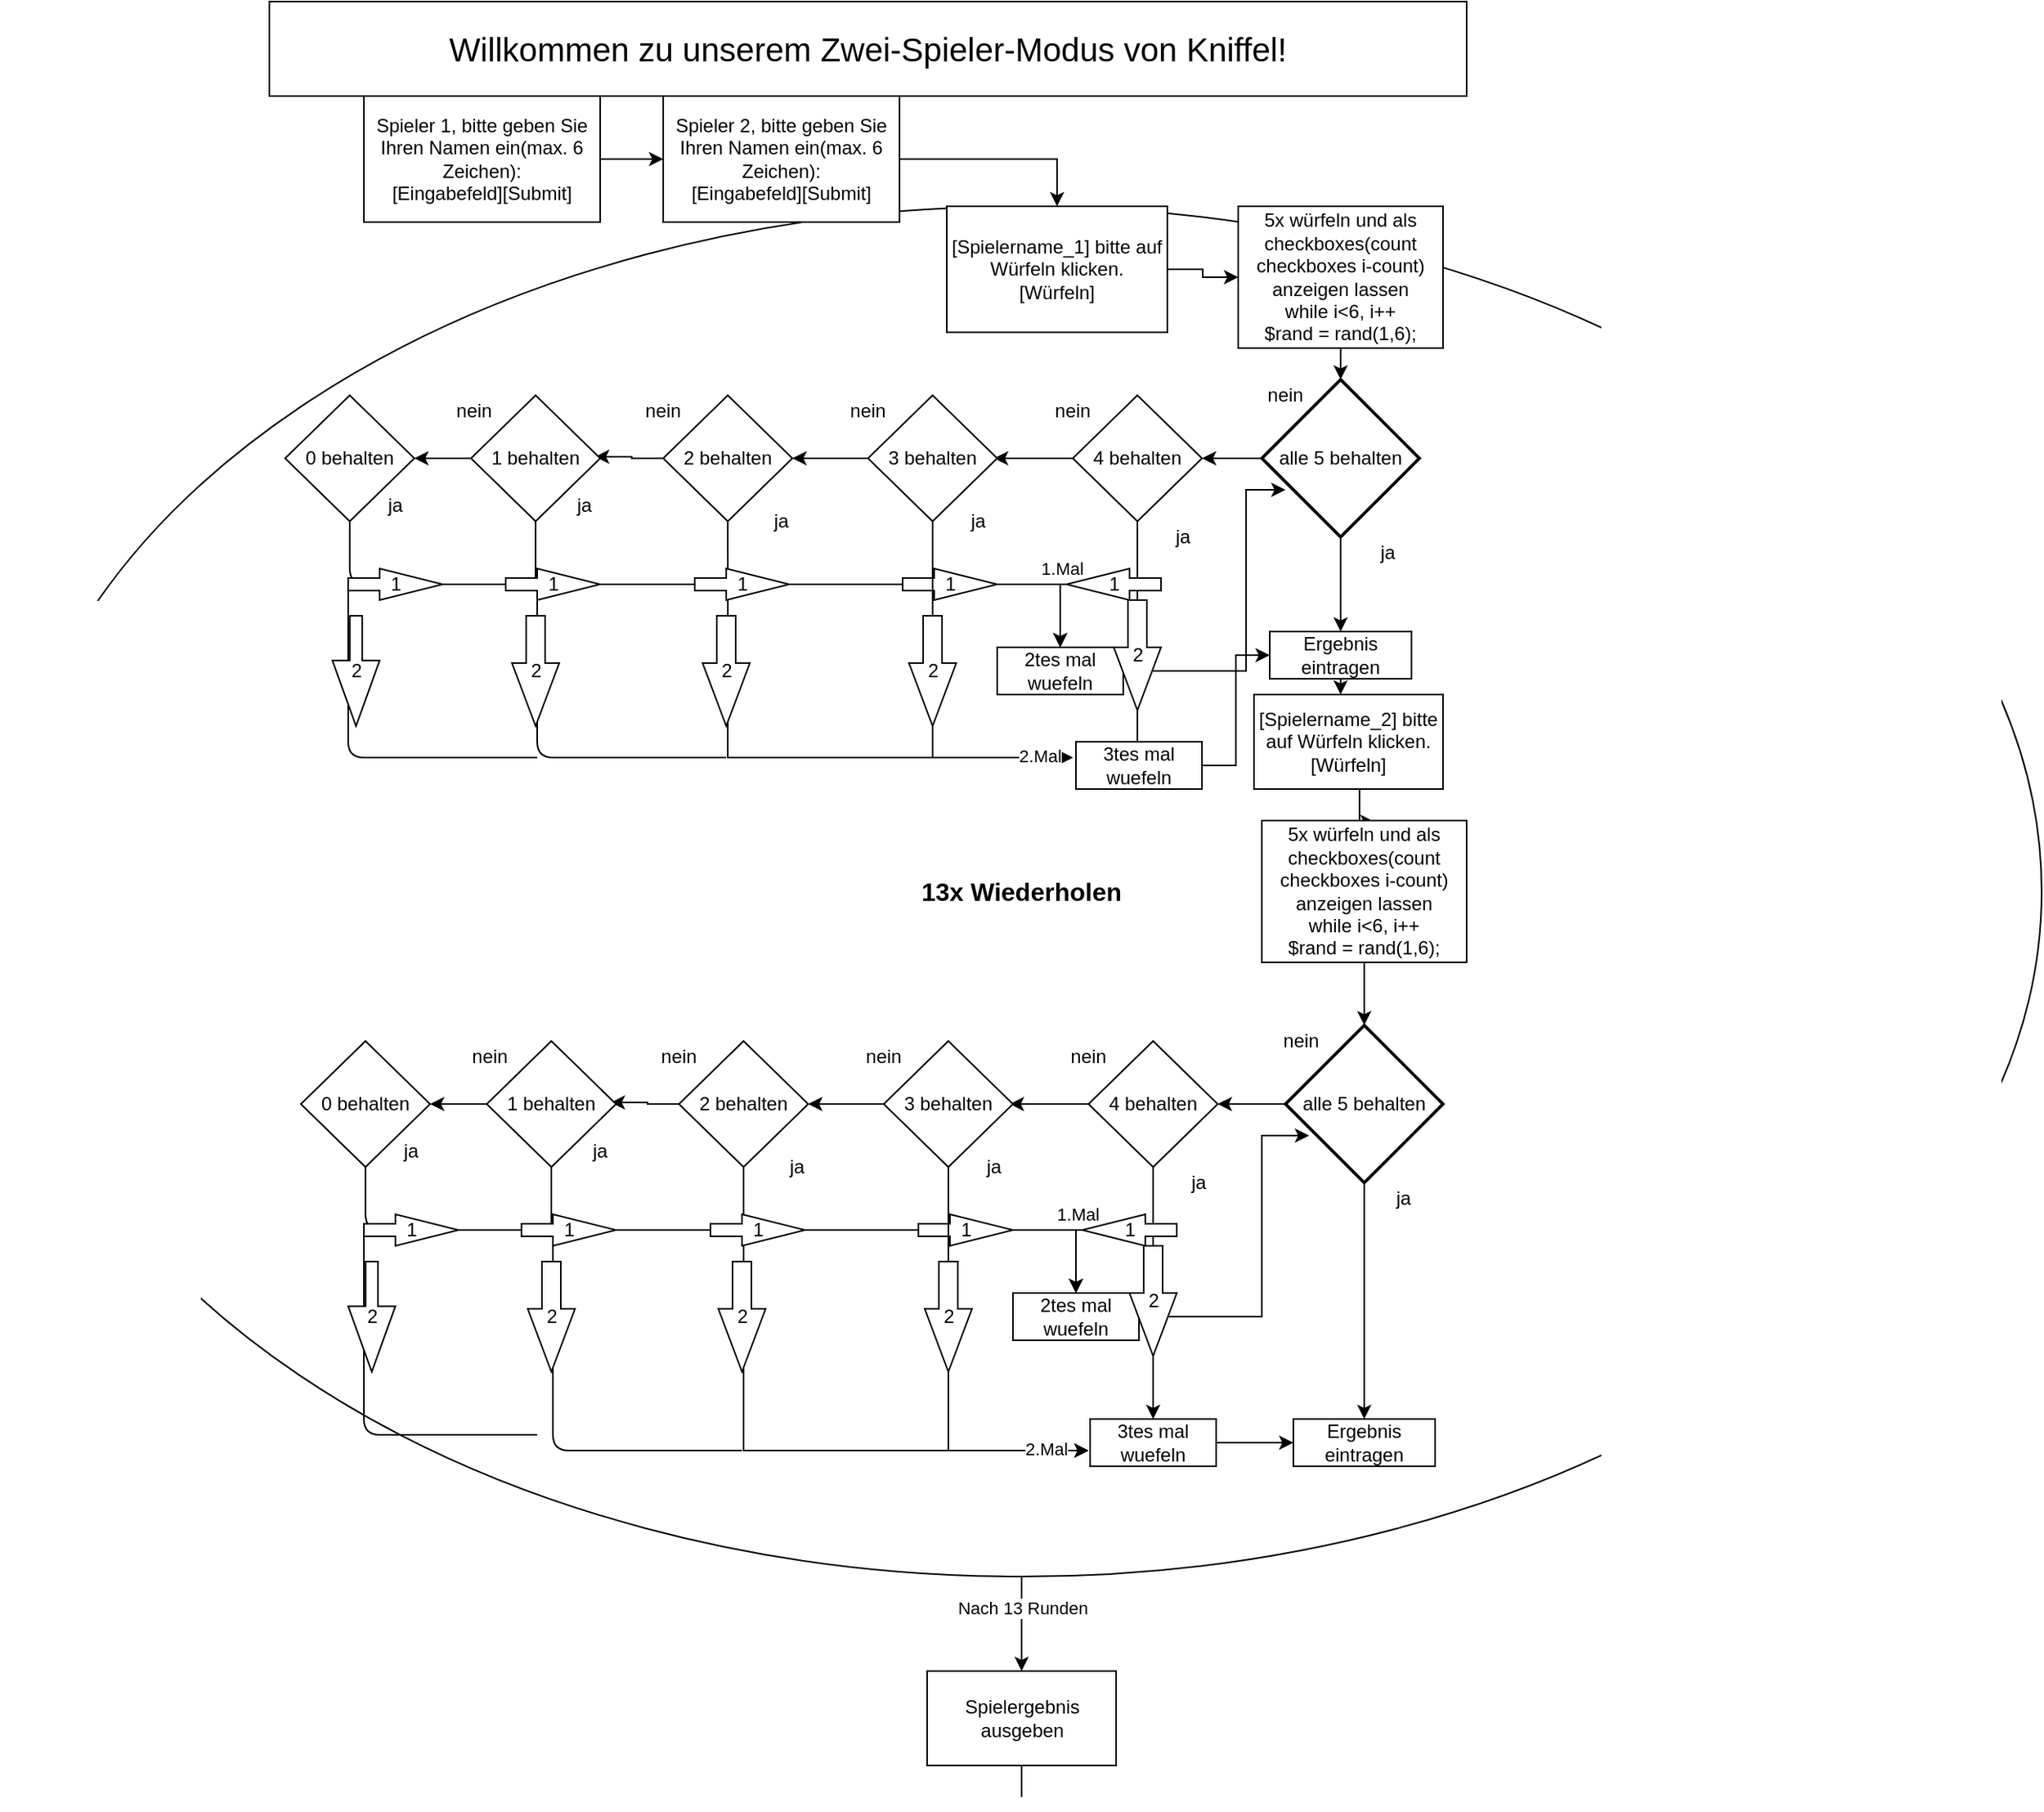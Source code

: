 <mxfile version="14.9.8" type="github">
  <diagram id="wAZXbF86A8Iv9FGVnSBs" name="Page-1">
    <mxGraphModel dx="2430" dy="684" grid="1" gridSize="10" guides="1" tooltips="1" connect="1" arrows="1" fold="1" page="1" pageScale="1" pageWidth="1200" pageHeight="1920" math="0" shadow="0">
      <root>
        <mxCell id="0" />
        <mxCell id="1" parent="0" />
        <mxCell id="6oL-gltLmqDRYYV_qeJP-100" style="edgeStyle=orthogonalEdgeStyle;rounded=0;orthogonalLoop=1;jettySize=auto;html=1;startArrow=none;" edge="1" parent="1" source="6oL-gltLmqDRYYV_qeJP-102">
          <mxGeometry relative="1" as="geometry">
            <mxPoint x="517.5" y="1110" as="targetPoint" />
          </mxGeometry>
        </mxCell>
        <mxCell id="6oL-gltLmqDRYYV_qeJP-108" style="edgeStyle=orthogonalEdgeStyle;rounded=0;orthogonalLoop=1;jettySize=auto;html=1;entryX=0.5;entryY=0;entryDx=0;entryDy=0;" edge="1" parent="1" source="6oL-gltLmqDRYYV_qeJP-99" target="6oL-gltLmqDRYYV_qeJP-102">
          <mxGeometry relative="1" as="geometry">
            <mxPoint x="517.5" y="1050" as="targetPoint" />
          </mxGeometry>
        </mxCell>
        <mxCell id="6oL-gltLmqDRYYV_qeJP-109" value="Nach 13 Runden" style="edgeLabel;html=1;align=center;verticalAlign=middle;resizable=0;points=[];" vertex="1" connectable="0" parent="6oL-gltLmqDRYYV_qeJP-108">
          <mxGeometry x="-0.346" relative="1" as="geometry">
            <mxPoint as="offset" />
          </mxGeometry>
        </mxCell>
        <mxCell id="6oL-gltLmqDRYYV_qeJP-99" value="&lt;b&gt;&lt;font style=&quot;font-size: 16px&quot;&gt;13x Wiederholen&lt;br&gt;&lt;/font&gt;&lt;/b&gt;" style="ellipse;whiteSpace=wrap;html=1;" vertex="1" parent="1">
          <mxGeometry x="-130" y="130" width="1295" height="870" as="geometry" />
        </mxCell>
        <mxCell id="6oL-gltLmqDRYYV_qeJP-10" style="edgeStyle=orthogonalEdgeStyle;rounded=0;orthogonalLoop=1;jettySize=auto;html=1;startArrow=none;" edge="1" parent="1">
          <mxGeometry relative="1" as="geometry">
            <mxPoint x="550" y="480" as="targetPoint" />
            <mxPoint x="331.034" y="380.0" as="sourcePoint" />
            <Array as="points">
              <mxPoint x="331" y="480" />
              <mxPoint x="550" y="480" />
            </Array>
          </mxGeometry>
        </mxCell>
        <mxCell id="b2wnUj130i5NKghQYgKf-1" value="&lt;font style=&quot;font-size: 21px&quot;&gt;Willkommen zu unserem Zwei-Spieler-Modus von Kniffel!&lt;br&gt;&lt;/font&gt;" style="rounded=0;whiteSpace=wrap;html=1;" parent="1" vertex="1">
          <mxGeometry x="40" width="760" height="60" as="geometry" />
        </mxCell>
        <mxCell id="x4FnQRz3IEwyLedNtvOf-2" style="edgeStyle=orthogonalEdgeStyle;rounded=0;orthogonalLoop=1;jettySize=auto;html=1;" parent="1" source="b2wnUj130i5NKghQYgKf-2" edge="1">
          <mxGeometry relative="1" as="geometry">
            <mxPoint x="290" y="100" as="targetPoint" />
          </mxGeometry>
        </mxCell>
        <mxCell id="b2wnUj130i5NKghQYgKf-2" value="Spieler 1, bitte geben Sie Ihren Namen ein(max. 6 Zeichen):&lt;br&gt;[Eingabefeld][Submit]" style="rounded=0;whiteSpace=wrap;html=1;" parent="1" vertex="1">
          <mxGeometry x="100" y="60" width="150" height="80" as="geometry" />
        </mxCell>
        <mxCell id="6oL-gltLmqDRYYV_qeJP-105" style="edgeStyle=orthogonalEdgeStyle;rounded=0;orthogonalLoop=1;jettySize=auto;html=1;entryX=0.5;entryY=0;entryDx=0;entryDy=0;" edge="1" parent="1" source="x4FnQRz3IEwyLedNtvOf-4" target="x4FnQRz3IEwyLedNtvOf-6">
          <mxGeometry relative="1" as="geometry" />
        </mxCell>
        <mxCell id="x4FnQRz3IEwyLedNtvOf-4" value="Spieler 2, bitte geben Sie Ihren Namen ein(max. 6 Zeichen):&lt;br&gt;[Eingabefeld][Submit]" style="rounded=0;whiteSpace=wrap;html=1;" parent="1" vertex="1">
          <mxGeometry x="290" y="60" width="150" height="80" as="geometry" />
        </mxCell>
        <mxCell id="6oL-gltLmqDRYYV_qeJP-104" style="edgeStyle=orthogonalEdgeStyle;rounded=0;orthogonalLoop=1;jettySize=auto;html=1;entryX=0;entryY=0.5;entryDx=0;entryDy=0;" edge="1" parent="1" source="x4FnQRz3IEwyLedNtvOf-6" target="x4FnQRz3IEwyLedNtvOf-11">
          <mxGeometry relative="1" as="geometry" />
        </mxCell>
        <mxCell id="x4FnQRz3IEwyLedNtvOf-6" value="[Spielername_1] bitte auf Würfeln klicken.&lt;br&gt;[Würfeln]" style="rounded=0;whiteSpace=wrap;html=1;" parent="1" vertex="1">
          <mxGeometry x="470" y="130" width="140" height="80" as="geometry" />
        </mxCell>
        <mxCell id="x4FnQRz3IEwyLedNtvOf-12" value="1.Wurf" style="edgeStyle=orthogonalEdgeStyle;rounded=0;orthogonalLoop=1;jettySize=auto;html=1;" parent="1" source="x4FnQRz3IEwyLedNtvOf-11" edge="1">
          <mxGeometry relative="1" as="geometry">
            <mxPoint x="725" y="180.0" as="targetPoint" />
            <Array as="points">
              <mxPoint x="725" y="150" />
              <mxPoint x="725" y="150" />
            </Array>
          </mxGeometry>
        </mxCell>
        <mxCell id="6oL-gltLmqDRYYV_qeJP-96" style="edgeStyle=orthogonalEdgeStyle;rounded=0;orthogonalLoop=1;jettySize=auto;html=1;entryX=0.5;entryY=0;entryDx=0;entryDy=0;entryPerimeter=0;" edge="1" parent="1" source="x4FnQRz3IEwyLedNtvOf-11" target="x4FnQRz3IEwyLedNtvOf-13">
          <mxGeometry relative="1" as="geometry" />
        </mxCell>
        <mxCell id="x4FnQRz3IEwyLedNtvOf-11" value="&lt;div&gt;5x würfeln und als checkboxes(count checkboxes i-count) anzeigen lassen&lt;/div&gt;&lt;div&gt;while i&amp;lt;6, i++&lt;br&gt;&lt;/div&gt;$rand = rand(1,6);" style="rounded=0;whiteSpace=wrap;html=1;" parent="1" vertex="1">
          <mxGeometry x="655" y="130" width="130" height="90" as="geometry" />
        </mxCell>
        <mxCell id="x4FnQRz3IEwyLedNtvOf-21" style="edgeStyle=orthogonalEdgeStyle;rounded=0;orthogonalLoop=1;jettySize=auto;html=1;" parent="1" source="x4FnQRz3IEwyLedNtvOf-13" target="x4FnQRz3IEwyLedNtvOf-22" edge="1">
          <mxGeometry relative="1" as="geometry">
            <mxPoint x="630" y="290" as="targetPoint" />
          </mxGeometry>
        </mxCell>
        <mxCell id="x4FnQRz3IEwyLedNtvOf-58" style="edgeStyle=orthogonalEdgeStyle;rounded=0;orthogonalLoop=1;jettySize=auto;html=1;entryX=0.5;entryY=0;entryDx=0;entryDy=0;" parent="1" source="x4FnQRz3IEwyLedNtvOf-13" target="x4FnQRz3IEwyLedNtvOf-17" edge="1">
          <mxGeometry relative="1" as="geometry" />
        </mxCell>
        <mxCell id="x4FnQRz3IEwyLedNtvOf-13" value="alle 5 behalten" style="strokeWidth=2;html=1;shape=mxgraph.flowchart.decision;whiteSpace=wrap;" parent="1" vertex="1">
          <mxGeometry x="670" y="240" width="100" height="100" as="geometry" />
        </mxCell>
        <mxCell id="x4FnQRz3IEwyLedNtvOf-23" style="edgeStyle=orthogonalEdgeStyle;rounded=0;orthogonalLoop=1;jettySize=auto;html=1;" parent="1" source="x4FnQRz3IEwyLedNtvOf-17" target="x4FnQRz3IEwyLedNtvOf-24" edge="1">
          <mxGeometry relative="1" as="geometry">
            <mxPoint x="725" y="480" as="targetPoint" />
            <Array as="points">
              <mxPoint x="725" y="470" />
              <mxPoint x="725" y="470" />
            </Array>
          </mxGeometry>
        </mxCell>
        <mxCell id="x4FnQRz3IEwyLedNtvOf-17" value="Ergebnis eintragen" style="rounded=0;whiteSpace=wrap;html=1;" parent="1" vertex="1">
          <mxGeometry x="675" y="400" width="90" height="30" as="geometry" />
        </mxCell>
        <mxCell id="x4FnQRz3IEwyLedNtvOf-19" value="nein" style="text;html=1;strokeColor=none;fillColor=none;align=center;verticalAlign=middle;whiteSpace=wrap;rounded=0;" parent="1" vertex="1">
          <mxGeometry x="665" y="240" width="40" height="20" as="geometry" />
        </mxCell>
        <mxCell id="x4FnQRz3IEwyLedNtvOf-20" value="ja" style="text;html=1;strokeColor=none;fillColor=none;align=center;verticalAlign=middle;whiteSpace=wrap;rounded=0;" parent="1" vertex="1">
          <mxGeometry x="730" y="340" width="40" height="20" as="geometry" />
        </mxCell>
        <mxCell id="x4FnQRz3IEwyLedNtvOf-39" style="edgeStyle=orthogonalEdgeStyle;rounded=0;orthogonalLoop=1;jettySize=auto;html=1;" parent="1" source="x4FnQRz3IEwyLedNtvOf-22" edge="1">
          <mxGeometry relative="1" as="geometry">
            <mxPoint x="500" y="290" as="targetPoint" />
          </mxGeometry>
        </mxCell>
        <mxCell id="x4FnQRz3IEwyLedNtvOf-60" style="edgeStyle=orthogonalEdgeStyle;rounded=0;orthogonalLoop=1;jettySize=auto;html=1;entryX=0.5;entryY=0;entryDx=0;entryDy=0;" parent="1" source="x4FnQRz3IEwyLedNtvOf-22" target="x4FnQRz3IEwyLedNtvOf-26" edge="1">
          <mxGeometry relative="1" as="geometry" />
        </mxCell>
        <mxCell id="x4FnQRz3IEwyLedNtvOf-71" value="&lt;div&gt;1.Mal&lt;/div&gt;" style="edgeLabel;html=1;align=center;verticalAlign=middle;resizable=0;points=[];" parent="x4FnQRz3IEwyLedNtvOf-60" vertex="1" connectable="0">
          <mxGeometry x="0.214" y="-1" relative="1" as="geometry">
            <mxPoint x="-10" y="-9" as="offset" />
          </mxGeometry>
        </mxCell>
        <mxCell id="x4FnQRz3IEwyLedNtvOf-63" style="edgeStyle=orthogonalEdgeStyle;rounded=0;orthogonalLoop=1;jettySize=auto;html=1;startArrow=none;" parent="1" source="6oL-gltLmqDRYYV_qeJP-33" edge="1">
          <mxGeometry relative="1" as="geometry">
            <mxPoint x="591.0" y="490.0" as="targetPoint" />
          </mxGeometry>
        </mxCell>
        <mxCell id="x4FnQRz3IEwyLedNtvOf-22" value="4 behalten" style="rhombus;whiteSpace=wrap;html=1;" parent="1" vertex="1">
          <mxGeometry x="550" y="250" width="82" height="80" as="geometry" />
        </mxCell>
        <mxCell id="6oL-gltLmqDRYYV_qeJP-94" style="edgeStyle=orthogonalEdgeStyle;rounded=0;orthogonalLoop=1;jettySize=auto;html=1;entryX=0.55;entryY=0.008;entryDx=0;entryDy=0;entryPerimeter=0;" edge="1" parent="1" source="x4FnQRz3IEwyLedNtvOf-24" target="6oL-gltLmqDRYYV_qeJP-93">
          <mxGeometry relative="1" as="geometry">
            <Array as="points">
              <mxPoint x="732" y="471" />
            </Array>
          </mxGeometry>
        </mxCell>
        <mxCell id="x4FnQRz3IEwyLedNtvOf-24" value="[Spielername_2] bitte auf Würfeln klicken.&lt;br&gt;[Würfeln]" style="rounded=0;whiteSpace=wrap;html=1;" parent="1" vertex="1">
          <mxGeometry x="665" y="440" width="120" height="60" as="geometry" />
        </mxCell>
        <mxCell id="x4FnQRz3IEwyLedNtvOf-25" value="ja" style="text;html=1;strokeColor=none;fillColor=none;align=center;verticalAlign=middle;whiteSpace=wrap;rounded=0;" parent="1" vertex="1">
          <mxGeometry x="600" y="330" width="40" height="20" as="geometry" />
        </mxCell>
        <mxCell id="x4FnQRz3IEwyLedNtvOf-38" value="nein" style="text;html=1;strokeColor=none;fillColor=none;align=center;verticalAlign=middle;whiteSpace=wrap;rounded=0;" parent="1" vertex="1">
          <mxGeometry x="530" y="250" width="40" height="20" as="geometry" />
        </mxCell>
        <mxCell id="x4FnQRz3IEwyLedNtvOf-44" style="edgeStyle=orthogonalEdgeStyle;rounded=0;orthogonalLoop=1;jettySize=auto;html=1;entryX=1;entryY=0.5;entryDx=0;entryDy=0;" parent="1" source="x4FnQRz3IEwyLedNtvOf-40" target="x4FnQRz3IEwyLedNtvOf-41" edge="1">
          <mxGeometry relative="1" as="geometry" />
        </mxCell>
        <mxCell id="x4FnQRz3IEwyLedNtvOf-68" value="" style="edgeStyle=orthogonalEdgeStyle;rounded=0;orthogonalLoop=1;jettySize=auto;html=1;entryX=0.5;entryY=0;entryDx=0;entryDy=0;" parent="1" source="x4FnQRz3IEwyLedNtvOf-40" target="x4FnQRz3IEwyLedNtvOf-26" edge="1">
          <mxGeometry relative="1" as="geometry" />
        </mxCell>
        <mxCell id="x4FnQRz3IEwyLedNtvOf-69" style="edgeStyle=orthogonalEdgeStyle;rounded=0;orthogonalLoop=1;jettySize=auto;html=1;startArrow=none;" parent="1" source="6oL-gltLmqDRYYV_qeJP-32" edge="1">
          <mxGeometry relative="1" as="geometry">
            <mxPoint x="550" y="480" as="targetPoint" />
            <Array as="points">
              <mxPoint x="461" y="480" />
              <mxPoint x="550" y="480" />
            </Array>
          </mxGeometry>
        </mxCell>
        <mxCell id="6oL-gltLmqDRYYV_qeJP-26" value="&lt;div&gt;2.Mal&lt;/div&gt;" style="edgeLabel;html=1;align=center;verticalAlign=middle;resizable=0;points=[];" vertex="1" connectable="0" parent="x4FnQRz3IEwyLedNtvOf-69">
          <mxGeometry x="0.61" y="1" relative="1" as="geometry">
            <mxPoint as="offset" />
          </mxGeometry>
        </mxCell>
        <mxCell id="x4FnQRz3IEwyLedNtvOf-40" value="3 behalten" style="rhombus;whiteSpace=wrap;html=1;" parent="1" vertex="1">
          <mxGeometry x="420" y="250" width="82" height="80" as="geometry" />
        </mxCell>
        <mxCell id="x4FnQRz3IEwyLedNtvOf-45" style="edgeStyle=orthogonalEdgeStyle;rounded=0;orthogonalLoop=1;jettySize=auto;html=1;entryX=0.96;entryY=0.488;entryDx=0;entryDy=0;entryPerimeter=0;" parent="1" source="x4FnQRz3IEwyLedNtvOf-41" target="x4FnQRz3IEwyLedNtvOf-42" edge="1">
          <mxGeometry relative="1" as="geometry">
            <Array as="points">
              <mxPoint x="270" y="290" />
              <mxPoint x="270" y="289" />
            </Array>
          </mxGeometry>
        </mxCell>
        <mxCell id="6oL-gltLmqDRYYV_qeJP-3" style="edgeStyle=orthogonalEdgeStyle;rounded=0;orthogonalLoop=1;jettySize=auto;html=1;startArrow=none;" edge="1" parent="1" source="6oL-gltLmqDRYYV_qeJP-16">
          <mxGeometry relative="1" as="geometry">
            <mxPoint x="480" y="370" as="targetPoint" />
            <Array as="points">
              <mxPoint x="331" y="370" />
            </Array>
          </mxGeometry>
        </mxCell>
        <mxCell id="x4FnQRz3IEwyLedNtvOf-41" value="2 behalten" style="rhombus;whiteSpace=wrap;html=1;" parent="1" vertex="1">
          <mxGeometry x="290" y="250" width="82" height="80" as="geometry" />
        </mxCell>
        <mxCell id="x4FnQRz3IEwyLedNtvOf-46" style="edgeStyle=orthogonalEdgeStyle;rounded=0;orthogonalLoop=1;jettySize=auto;html=1;entryX=1;entryY=0.5;entryDx=0;entryDy=0;" parent="1" source="x4FnQRz3IEwyLedNtvOf-42" target="x4FnQRz3IEwyLedNtvOf-43" edge="1">
          <mxGeometry relative="1" as="geometry" />
        </mxCell>
        <mxCell id="x4FnQRz3IEwyLedNtvOf-42" value="1 behalten" style="rhombus;whiteSpace=wrap;html=1;" parent="1" vertex="1">
          <mxGeometry x="168" y="250" width="82" height="80" as="geometry" />
        </mxCell>
        <mxCell id="x4FnQRz3IEwyLedNtvOf-43" value="0 behalten" style="rhombus;whiteSpace=wrap;html=1;" parent="1" vertex="1">
          <mxGeometry x="50" y="250" width="82" height="80" as="geometry" />
        </mxCell>
        <mxCell id="x4FnQRz3IEwyLedNtvOf-47" value="ja" style="text;html=1;strokeColor=none;fillColor=none;align=center;verticalAlign=middle;whiteSpace=wrap;rounded=0;" parent="1" vertex="1">
          <mxGeometry x="470" y="320" width="40" height="20" as="geometry" />
        </mxCell>
        <mxCell id="x4FnQRz3IEwyLedNtvOf-48" value="nein" style="text;html=1;strokeColor=none;fillColor=none;align=center;verticalAlign=middle;whiteSpace=wrap;rounded=0;" parent="1" vertex="1">
          <mxGeometry x="400" y="250" width="40" height="20" as="geometry" />
        </mxCell>
        <mxCell id="x4FnQRz3IEwyLedNtvOf-49" value="nein" style="text;html=1;strokeColor=none;fillColor=none;align=center;verticalAlign=middle;whiteSpace=wrap;rounded=0;" parent="1" vertex="1">
          <mxGeometry x="270" y="250" width="40" height="20" as="geometry" />
        </mxCell>
        <mxCell id="x4FnQRz3IEwyLedNtvOf-50" value="nein" style="text;html=1;strokeColor=none;fillColor=none;align=center;verticalAlign=middle;whiteSpace=wrap;rounded=0;" parent="1" vertex="1">
          <mxGeometry x="150" y="250" width="40" height="20" as="geometry" />
        </mxCell>
        <mxCell id="x4FnQRz3IEwyLedNtvOf-61" style="edgeStyle=orthogonalEdgeStyle;rounded=0;orthogonalLoop=1;jettySize=auto;html=1;entryX=0.15;entryY=0.7;entryDx=0;entryDy=0;entryPerimeter=0;" parent="1" source="x4FnQRz3IEwyLedNtvOf-26" target="x4FnQRz3IEwyLedNtvOf-13" edge="1">
          <mxGeometry relative="1" as="geometry">
            <Array as="points">
              <mxPoint x="660" y="425" />
              <mxPoint x="660" y="310" />
            </Array>
          </mxGeometry>
        </mxCell>
        <mxCell id="x4FnQRz3IEwyLedNtvOf-26" value="2tes mal wuefeln" style="rounded=0;whiteSpace=wrap;html=1;" parent="1" vertex="1">
          <mxGeometry x="502" y="410" width="80" height="30" as="geometry" />
        </mxCell>
        <mxCell id="6oL-gltLmqDRYYV_qeJP-12" style="edgeStyle=orthogonalEdgeStyle;rounded=0;orthogonalLoop=1;jettySize=auto;html=1;entryX=0;entryY=0.5;entryDx=0;entryDy=0;" edge="1" parent="1" source="x4FnQRz3IEwyLedNtvOf-66" target="x4FnQRz3IEwyLedNtvOf-17">
          <mxGeometry relative="1" as="geometry" />
        </mxCell>
        <mxCell id="x4FnQRz3IEwyLedNtvOf-66" value="3tes mal wuefeln" style="rounded=0;whiteSpace=wrap;html=1;" parent="1" vertex="1">
          <mxGeometry x="552" y="470" width="80" height="30" as="geometry" />
        </mxCell>
        <mxCell id="6oL-gltLmqDRYYV_qeJP-4" value="ja" style="text;html=1;strokeColor=none;fillColor=none;align=center;verticalAlign=middle;whiteSpace=wrap;rounded=0;" vertex="1" parent="1">
          <mxGeometry x="345" y="320" width="40" height="20" as="geometry" />
        </mxCell>
        <mxCell id="6oL-gltLmqDRYYV_qeJP-5" value="ja" style="text;html=1;strokeColor=none;fillColor=none;align=center;verticalAlign=middle;whiteSpace=wrap;rounded=0;" vertex="1" parent="1">
          <mxGeometry x="220" y="310" width="40" height="20" as="geometry" />
        </mxCell>
        <mxCell id="6oL-gltLmqDRYYV_qeJP-6" value="ja" style="text;html=1;strokeColor=none;fillColor=none;align=center;verticalAlign=middle;whiteSpace=wrap;rounded=0;" vertex="1" parent="1">
          <mxGeometry x="100" y="310" width="40" height="20" as="geometry" />
        </mxCell>
        <mxCell id="6oL-gltLmqDRYYV_qeJP-8" style="edgeStyle=orthogonalEdgeStyle;rounded=0;orthogonalLoop=1;jettySize=auto;html=1;entryX=0;entryY=0.5;entryDx=10;entryDy=0;entryPerimeter=0;" edge="1" parent="1" source="x4FnQRz3IEwyLedNtvOf-42">
          <mxGeometry relative="1" as="geometry">
            <mxPoint x="321" y="370.0" as="targetPoint" />
            <Array as="points">
              <mxPoint x="209" y="370" />
            </Array>
          </mxGeometry>
        </mxCell>
        <mxCell id="6oL-gltLmqDRYYV_qeJP-15" value="" style="edgeStyle=orthogonalEdgeStyle;rounded=0;orthogonalLoop=1;jettySize=auto;html=1;endArrow=none;" edge="1" parent="1" source="x4FnQRz3IEwyLedNtvOf-41">
          <mxGeometry relative="1" as="geometry">
            <mxPoint x="331.034" y="360.0" as="targetPoint" />
            <mxPoint x="331.034" y="329.966" as="sourcePoint" />
            <Array as="points" />
          </mxGeometry>
        </mxCell>
        <mxCell id="6oL-gltLmqDRYYV_qeJP-16" value="1" style="html=1;shadow=0;dashed=0;align=center;verticalAlign=middle;shape=mxgraph.arrows2.arrow;dy=0.6;dx=40;notch=0;" vertex="1" parent="1">
          <mxGeometry x="310" y="360" width="60" height="20" as="geometry" />
        </mxCell>
        <mxCell id="6oL-gltLmqDRYYV_qeJP-18" value="1" style="html=1;shadow=0;dashed=0;align=center;verticalAlign=middle;shape=mxgraph.arrows2.arrow;dy=0.6;dx=40;notch=0;" vertex="1" parent="1">
          <mxGeometry x="442" y="360" width="60" height="20" as="geometry" />
        </mxCell>
        <mxCell id="6oL-gltLmqDRYYV_qeJP-22" value="" style="endArrow=none;html=1;entryX=0.5;entryY=1;entryDx=0;entryDy=0;" edge="1" parent="1" target="x4FnQRz3IEwyLedNtvOf-43">
          <mxGeometry width="50" height="50" relative="1" as="geometry">
            <mxPoint x="210" y="370" as="sourcePoint" />
            <mxPoint x="140" y="400" as="targetPoint" />
            <Array as="points">
              <mxPoint x="91" y="370" />
            </Array>
          </mxGeometry>
        </mxCell>
        <mxCell id="6oL-gltLmqDRYYV_qeJP-23" value="1" style="html=1;shadow=0;dashed=0;align=center;verticalAlign=middle;shape=mxgraph.arrows2.arrow;dy=0.6;dx=40;notch=0;" vertex="1" parent="1">
          <mxGeometry x="190" y="360" width="60" height="20" as="geometry" />
        </mxCell>
        <mxCell id="6oL-gltLmqDRYYV_qeJP-27" value="" style="endArrow=none;html=1;entryX=0;entryY=0;entryDx=20;entryDy=20;entryPerimeter=0;" edge="1" parent="1" target="6oL-gltLmqDRYYV_qeJP-23">
          <mxGeometry width="50" height="50" relative="1" as="geometry">
            <mxPoint x="330" y="480" as="sourcePoint" />
            <mxPoint x="330" y="420" as="targetPoint" />
            <Array as="points">
              <mxPoint x="270" y="480" />
              <mxPoint x="210" y="480" />
            </Array>
          </mxGeometry>
        </mxCell>
        <mxCell id="6oL-gltLmqDRYYV_qeJP-28" value="" style="endArrow=none;html=1;" edge="1" parent="1">
          <mxGeometry width="50" height="50" relative="1" as="geometry">
            <mxPoint x="210" y="480" as="sourcePoint" />
            <mxPoint x="90" y="370" as="targetPoint" />
            <Array as="points">
              <mxPoint x="90" y="480" />
            </Array>
          </mxGeometry>
        </mxCell>
        <mxCell id="6oL-gltLmqDRYYV_qeJP-29" value="1" style="html=1;shadow=0;dashed=0;align=center;verticalAlign=middle;shape=mxgraph.arrows2.arrow;dy=0.6;dx=40;notch=0;" vertex="1" parent="1">
          <mxGeometry x="90" y="360" width="60" height="20" as="geometry" />
        </mxCell>
        <mxCell id="6oL-gltLmqDRYYV_qeJP-30" value="2" style="html=1;shadow=0;dashed=0;align=center;verticalAlign=middle;shape=mxgraph.arrows2.arrow;dy=0.74;dx=41.66;direction=south;notch=0;" vertex="1" parent="1">
          <mxGeometry x="80" y="390" width="30" height="70" as="geometry" />
        </mxCell>
        <mxCell id="6oL-gltLmqDRYYV_qeJP-31" value="2" style="html=1;shadow=0;dashed=0;align=center;verticalAlign=middle;shape=mxgraph.arrows2.arrow;dy=0.6;dx=40;direction=south;notch=0;" vertex="1" parent="1">
          <mxGeometry x="194" y="390" width="30" height="70" as="geometry" />
        </mxCell>
        <mxCell id="6oL-gltLmqDRYYV_qeJP-33" value="2" style="html=1;shadow=0;dashed=0;align=center;verticalAlign=middle;shape=mxgraph.arrows2.arrow;dy=0.6;dx=40;direction=south;notch=0;" vertex="1" parent="1">
          <mxGeometry x="576" y="380" width="30" height="70" as="geometry" />
        </mxCell>
        <mxCell id="6oL-gltLmqDRYYV_qeJP-34" value="" style="edgeStyle=orthogonalEdgeStyle;rounded=0;orthogonalLoop=1;jettySize=auto;html=1;endArrow=none;" edge="1" parent="1" source="x4FnQRz3IEwyLedNtvOf-22" target="6oL-gltLmqDRYYV_qeJP-33">
          <mxGeometry relative="1" as="geometry">
            <mxPoint x="591.0" y="490.0" as="targetPoint" />
            <mxPoint x="591.0" y="330.0" as="sourcePoint" />
          </mxGeometry>
        </mxCell>
        <mxCell id="6oL-gltLmqDRYYV_qeJP-32" value="2" style="html=1;shadow=0;dashed=0;align=center;verticalAlign=middle;shape=mxgraph.arrows2.arrow;dy=0.6;dx=40;direction=south;notch=0;" vertex="1" parent="1">
          <mxGeometry x="446" y="390" width="30" height="70" as="geometry" />
        </mxCell>
        <mxCell id="6oL-gltLmqDRYYV_qeJP-36" value="" style="edgeStyle=orthogonalEdgeStyle;rounded=0;orthogonalLoop=1;jettySize=auto;html=1;endArrow=none;" edge="1" parent="1" source="x4FnQRz3IEwyLedNtvOf-40" target="6oL-gltLmqDRYYV_qeJP-32">
          <mxGeometry relative="1" as="geometry">
            <mxPoint x="550" y="510.0" as="targetPoint" />
            <Array as="points" />
            <mxPoint x="461.034" y="329.966" as="sourcePoint" />
          </mxGeometry>
        </mxCell>
        <mxCell id="6oL-gltLmqDRYYV_qeJP-38" value="2" style="html=1;shadow=0;dashed=0;align=center;verticalAlign=middle;shape=mxgraph.arrows2.arrow;dy=0.6;dx=40;direction=south;notch=0;" vertex="1" parent="1">
          <mxGeometry x="315" y="390" width="30" height="70" as="geometry" />
        </mxCell>
        <mxCell id="6oL-gltLmqDRYYV_qeJP-39" value="1" style="html=1;shadow=0;dashed=0;align=center;verticalAlign=middle;shape=mxgraph.arrows2.arrow;dy=0.6;dx=40;flipH=1;notch=0;" vertex="1" parent="1">
          <mxGeometry x="546" y="360" width="60" height="20" as="geometry" />
        </mxCell>
        <mxCell id="6oL-gltLmqDRYYV_qeJP-40" style="edgeStyle=orthogonalEdgeStyle;rounded=0;orthogonalLoop=1;jettySize=auto;html=1;startArrow=none;" edge="1" parent="1">
          <mxGeometry relative="1" as="geometry">
            <mxPoint x="560" y="920.0" as="targetPoint" />
            <mxPoint x="341.034" y="790.0" as="sourcePoint" />
            <Array as="points">
              <mxPoint x="341" y="920" />
            </Array>
          </mxGeometry>
        </mxCell>
        <mxCell id="6oL-gltLmqDRYYV_qeJP-41" style="edgeStyle=orthogonalEdgeStyle;rounded=0;orthogonalLoop=1;jettySize=auto;html=1;" edge="1" parent="1" source="6oL-gltLmqDRYYV_qeJP-43" target="6oL-gltLmqDRYYV_qeJP-51">
          <mxGeometry relative="1" as="geometry">
            <mxPoint x="640" y="700" as="targetPoint" />
          </mxGeometry>
        </mxCell>
        <mxCell id="6oL-gltLmqDRYYV_qeJP-42" style="edgeStyle=orthogonalEdgeStyle;rounded=0;orthogonalLoop=1;jettySize=auto;html=1;entryX=0.5;entryY=0;entryDx=0;entryDy=0;" edge="1" parent="1" source="6oL-gltLmqDRYYV_qeJP-43" target="6oL-gltLmqDRYYV_qeJP-44">
          <mxGeometry relative="1" as="geometry" />
        </mxCell>
        <mxCell id="6oL-gltLmqDRYYV_qeJP-43" value="alle 5 behalten" style="strokeWidth=2;html=1;shape=mxgraph.flowchart.decision;whiteSpace=wrap;" vertex="1" parent="1">
          <mxGeometry x="685" y="650" width="100" height="100" as="geometry" />
        </mxCell>
        <mxCell id="6oL-gltLmqDRYYV_qeJP-44" value="Ergebnis eintragen" style="rounded=0;whiteSpace=wrap;html=1;" vertex="1" parent="1">
          <mxGeometry x="690" y="900" width="90" height="30" as="geometry" />
        </mxCell>
        <mxCell id="6oL-gltLmqDRYYV_qeJP-45" value="nein" style="text;html=1;strokeColor=none;fillColor=none;align=center;verticalAlign=middle;whiteSpace=wrap;rounded=0;" vertex="1" parent="1">
          <mxGeometry x="675" y="650" width="40" height="20" as="geometry" />
        </mxCell>
        <mxCell id="6oL-gltLmqDRYYV_qeJP-46" value="ja" style="text;html=1;strokeColor=none;fillColor=none;align=center;verticalAlign=middle;whiteSpace=wrap;rounded=0;" vertex="1" parent="1">
          <mxGeometry x="740" y="750" width="40" height="20" as="geometry" />
        </mxCell>
        <mxCell id="6oL-gltLmqDRYYV_qeJP-47" style="edgeStyle=orthogonalEdgeStyle;rounded=0;orthogonalLoop=1;jettySize=auto;html=1;" edge="1" parent="1" source="6oL-gltLmqDRYYV_qeJP-51">
          <mxGeometry relative="1" as="geometry">
            <mxPoint x="510" y="700" as="targetPoint" />
          </mxGeometry>
        </mxCell>
        <mxCell id="6oL-gltLmqDRYYV_qeJP-48" style="edgeStyle=orthogonalEdgeStyle;rounded=0;orthogonalLoop=1;jettySize=auto;html=1;entryX=0.5;entryY=0;entryDx=0;entryDy=0;" edge="1" parent="1" source="6oL-gltLmqDRYYV_qeJP-51" target="6oL-gltLmqDRYYV_qeJP-70">
          <mxGeometry relative="1" as="geometry" />
        </mxCell>
        <mxCell id="6oL-gltLmqDRYYV_qeJP-49" value="&lt;div&gt;1.Mal&lt;/div&gt;" style="edgeLabel;html=1;align=center;verticalAlign=middle;resizable=0;points=[];" vertex="1" connectable="0" parent="6oL-gltLmqDRYYV_qeJP-48">
          <mxGeometry x="0.214" y="-1" relative="1" as="geometry">
            <mxPoint x="-10" y="-9" as="offset" />
          </mxGeometry>
        </mxCell>
        <mxCell id="6oL-gltLmqDRYYV_qeJP-50" style="edgeStyle=orthogonalEdgeStyle;rounded=0;orthogonalLoop=1;jettySize=auto;html=1;startArrow=none;" edge="1" parent="1" source="6oL-gltLmqDRYYV_qeJP-87">
          <mxGeometry relative="1" as="geometry">
            <mxPoint x="601.0" y="900.0" as="targetPoint" />
          </mxGeometry>
        </mxCell>
        <mxCell id="6oL-gltLmqDRYYV_qeJP-51" value="4 behalten" style="rhombus;whiteSpace=wrap;html=1;" vertex="1" parent="1">
          <mxGeometry x="560" y="660" width="82" height="80" as="geometry" />
        </mxCell>
        <mxCell id="6oL-gltLmqDRYYV_qeJP-52" value="ja" style="text;html=1;strokeColor=none;fillColor=none;align=center;verticalAlign=middle;whiteSpace=wrap;rounded=0;" vertex="1" parent="1">
          <mxGeometry x="610" y="740" width="40" height="20" as="geometry" />
        </mxCell>
        <mxCell id="6oL-gltLmqDRYYV_qeJP-53" value="nein" style="text;html=1;strokeColor=none;fillColor=none;align=center;verticalAlign=middle;whiteSpace=wrap;rounded=0;" vertex="1" parent="1">
          <mxGeometry x="540" y="660" width="40" height="20" as="geometry" />
        </mxCell>
        <mxCell id="6oL-gltLmqDRYYV_qeJP-54" style="edgeStyle=orthogonalEdgeStyle;rounded=0;orthogonalLoop=1;jettySize=auto;html=1;entryX=1;entryY=0.5;entryDx=0;entryDy=0;" edge="1" parent="1" source="6oL-gltLmqDRYYV_qeJP-58" target="6oL-gltLmqDRYYV_qeJP-61">
          <mxGeometry relative="1" as="geometry" />
        </mxCell>
        <mxCell id="6oL-gltLmqDRYYV_qeJP-55" value="" style="edgeStyle=orthogonalEdgeStyle;rounded=0;orthogonalLoop=1;jettySize=auto;html=1;entryX=0.5;entryY=0;entryDx=0;entryDy=0;" edge="1" parent="1" source="6oL-gltLmqDRYYV_qeJP-58" target="6oL-gltLmqDRYYV_qeJP-70">
          <mxGeometry relative="1" as="geometry" />
        </mxCell>
        <mxCell id="6oL-gltLmqDRYYV_qeJP-56" style="edgeStyle=orthogonalEdgeStyle;rounded=0;orthogonalLoop=1;jettySize=auto;html=1;startArrow=none;" edge="1" parent="1" source="6oL-gltLmqDRYYV_qeJP-89">
          <mxGeometry relative="1" as="geometry">
            <mxPoint x="560" y="920.0" as="targetPoint" />
            <Array as="points">
              <mxPoint x="471" y="920" />
            </Array>
          </mxGeometry>
        </mxCell>
        <mxCell id="6oL-gltLmqDRYYV_qeJP-57" value="&lt;div&gt;2.Mal&lt;/div&gt;" style="edgeLabel;html=1;align=center;verticalAlign=middle;resizable=0;points=[];" vertex="1" connectable="0" parent="6oL-gltLmqDRYYV_qeJP-56">
          <mxGeometry x="0.61" y="1" relative="1" as="geometry">
            <mxPoint as="offset" />
          </mxGeometry>
        </mxCell>
        <mxCell id="6oL-gltLmqDRYYV_qeJP-58" value="3 behalten" style="rhombus;whiteSpace=wrap;html=1;" vertex="1" parent="1">
          <mxGeometry x="430" y="660" width="82" height="80" as="geometry" />
        </mxCell>
        <mxCell id="6oL-gltLmqDRYYV_qeJP-59" style="edgeStyle=orthogonalEdgeStyle;rounded=0;orthogonalLoop=1;jettySize=auto;html=1;entryX=0.96;entryY=0.488;entryDx=0;entryDy=0;entryPerimeter=0;" edge="1" parent="1" source="6oL-gltLmqDRYYV_qeJP-61" target="6oL-gltLmqDRYYV_qeJP-63">
          <mxGeometry relative="1" as="geometry">
            <Array as="points">
              <mxPoint x="280" y="700" />
              <mxPoint x="280" y="699" />
            </Array>
          </mxGeometry>
        </mxCell>
        <mxCell id="6oL-gltLmqDRYYV_qeJP-60" style="edgeStyle=orthogonalEdgeStyle;rounded=0;orthogonalLoop=1;jettySize=auto;html=1;startArrow=none;" edge="1" parent="1" source="6oL-gltLmqDRYYV_qeJP-78">
          <mxGeometry relative="1" as="geometry">
            <mxPoint x="490" y="780.0" as="targetPoint" />
            <Array as="points">
              <mxPoint x="341" y="780" />
            </Array>
          </mxGeometry>
        </mxCell>
        <mxCell id="6oL-gltLmqDRYYV_qeJP-61" value="2 behalten" style="rhombus;whiteSpace=wrap;html=1;" vertex="1" parent="1">
          <mxGeometry x="300" y="660" width="82" height="80" as="geometry" />
        </mxCell>
        <mxCell id="6oL-gltLmqDRYYV_qeJP-62" style="edgeStyle=orthogonalEdgeStyle;rounded=0;orthogonalLoop=1;jettySize=auto;html=1;entryX=1;entryY=0.5;entryDx=0;entryDy=0;" edge="1" parent="1" source="6oL-gltLmqDRYYV_qeJP-63" target="6oL-gltLmqDRYYV_qeJP-64">
          <mxGeometry relative="1" as="geometry" />
        </mxCell>
        <mxCell id="6oL-gltLmqDRYYV_qeJP-63" value="1 behalten" style="rhombus;whiteSpace=wrap;html=1;" vertex="1" parent="1">
          <mxGeometry x="178" y="660" width="82" height="80" as="geometry" />
        </mxCell>
        <mxCell id="6oL-gltLmqDRYYV_qeJP-64" value="0 behalten" style="rhombus;whiteSpace=wrap;html=1;" vertex="1" parent="1">
          <mxGeometry x="60" y="660" width="82" height="80" as="geometry" />
        </mxCell>
        <mxCell id="6oL-gltLmqDRYYV_qeJP-65" value="ja" style="text;html=1;strokeColor=none;fillColor=none;align=center;verticalAlign=middle;whiteSpace=wrap;rounded=0;" vertex="1" parent="1">
          <mxGeometry x="480" y="730" width="40" height="20" as="geometry" />
        </mxCell>
        <mxCell id="6oL-gltLmqDRYYV_qeJP-66" value="nein" style="text;html=1;strokeColor=none;fillColor=none;align=center;verticalAlign=middle;whiteSpace=wrap;rounded=0;" vertex="1" parent="1">
          <mxGeometry x="410" y="660" width="40" height="20" as="geometry" />
        </mxCell>
        <mxCell id="6oL-gltLmqDRYYV_qeJP-67" value="nein" style="text;html=1;strokeColor=none;fillColor=none;align=center;verticalAlign=middle;whiteSpace=wrap;rounded=0;" vertex="1" parent="1">
          <mxGeometry x="280" y="660" width="40" height="20" as="geometry" />
        </mxCell>
        <mxCell id="6oL-gltLmqDRYYV_qeJP-68" value="nein" style="text;html=1;strokeColor=none;fillColor=none;align=center;verticalAlign=middle;whiteSpace=wrap;rounded=0;" vertex="1" parent="1">
          <mxGeometry x="160" y="660" width="40" height="20" as="geometry" />
        </mxCell>
        <mxCell id="6oL-gltLmqDRYYV_qeJP-69" style="edgeStyle=orthogonalEdgeStyle;rounded=0;orthogonalLoop=1;jettySize=auto;html=1;entryX=0.15;entryY=0.7;entryDx=0;entryDy=0;entryPerimeter=0;" edge="1" parent="1" source="6oL-gltLmqDRYYV_qeJP-70" target="6oL-gltLmqDRYYV_qeJP-43">
          <mxGeometry relative="1" as="geometry">
            <Array as="points">
              <mxPoint x="670" y="835" />
              <mxPoint x="670" y="720" />
            </Array>
          </mxGeometry>
        </mxCell>
        <mxCell id="6oL-gltLmqDRYYV_qeJP-70" value="2tes mal wuefeln" style="rounded=0;whiteSpace=wrap;html=1;" vertex="1" parent="1">
          <mxGeometry x="512" y="820" width="80" height="30" as="geometry" />
        </mxCell>
        <mxCell id="6oL-gltLmqDRYYV_qeJP-71" style="edgeStyle=orthogonalEdgeStyle;rounded=0;orthogonalLoop=1;jettySize=auto;html=1;entryX=0;entryY=0.5;entryDx=0;entryDy=0;" edge="1" parent="1" source="6oL-gltLmqDRYYV_qeJP-72" target="6oL-gltLmqDRYYV_qeJP-44">
          <mxGeometry relative="1" as="geometry" />
        </mxCell>
        <mxCell id="6oL-gltLmqDRYYV_qeJP-72" value="3tes mal wuefeln" style="rounded=0;whiteSpace=wrap;html=1;" vertex="1" parent="1">
          <mxGeometry x="561" y="900" width="80" height="30" as="geometry" />
        </mxCell>
        <mxCell id="6oL-gltLmqDRYYV_qeJP-73" value="ja" style="text;html=1;strokeColor=none;fillColor=none;align=center;verticalAlign=middle;whiteSpace=wrap;rounded=0;" vertex="1" parent="1">
          <mxGeometry x="355" y="730" width="40" height="20" as="geometry" />
        </mxCell>
        <mxCell id="6oL-gltLmqDRYYV_qeJP-74" value="ja" style="text;html=1;strokeColor=none;fillColor=none;align=center;verticalAlign=middle;whiteSpace=wrap;rounded=0;" vertex="1" parent="1">
          <mxGeometry x="230" y="720" width="40" height="20" as="geometry" />
        </mxCell>
        <mxCell id="6oL-gltLmqDRYYV_qeJP-75" value="ja" style="text;html=1;strokeColor=none;fillColor=none;align=center;verticalAlign=middle;whiteSpace=wrap;rounded=0;" vertex="1" parent="1">
          <mxGeometry x="110" y="720" width="40" height="20" as="geometry" />
        </mxCell>
        <mxCell id="6oL-gltLmqDRYYV_qeJP-76" style="edgeStyle=orthogonalEdgeStyle;rounded=0;orthogonalLoop=1;jettySize=auto;html=1;entryX=0;entryY=0.5;entryDx=10;entryDy=0;entryPerimeter=0;" edge="1" parent="1" source="6oL-gltLmqDRYYV_qeJP-63">
          <mxGeometry relative="1" as="geometry">
            <mxPoint x="331" y="780.0" as="targetPoint" />
            <Array as="points">
              <mxPoint x="219" y="780" />
            </Array>
          </mxGeometry>
        </mxCell>
        <mxCell id="6oL-gltLmqDRYYV_qeJP-77" value="" style="edgeStyle=orthogonalEdgeStyle;rounded=0;orthogonalLoop=1;jettySize=auto;html=1;endArrow=none;" edge="1" parent="1" source="6oL-gltLmqDRYYV_qeJP-61">
          <mxGeometry relative="1" as="geometry">
            <mxPoint x="341.034" y="770.0" as="targetPoint" />
            <mxPoint x="341.034" y="739.966" as="sourcePoint" />
            <Array as="points" />
          </mxGeometry>
        </mxCell>
        <mxCell id="6oL-gltLmqDRYYV_qeJP-78" value="1" style="html=1;shadow=0;dashed=0;align=center;verticalAlign=middle;shape=mxgraph.arrows2.arrow;dy=0.6;dx=40;notch=0;" vertex="1" parent="1">
          <mxGeometry x="320" y="770" width="60" height="20" as="geometry" />
        </mxCell>
        <mxCell id="6oL-gltLmqDRYYV_qeJP-79" value="1" style="html=1;shadow=0;dashed=0;align=center;verticalAlign=middle;shape=mxgraph.arrows2.arrow;dy=0.6;dx=40;notch=0;" vertex="1" parent="1">
          <mxGeometry x="452" y="770" width="60" height="20" as="geometry" />
        </mxCell>
        <mxCell id="6oL-gltLmqDRYYV_qeJP-80" value="" style="endArrow=none;html=1;entryX=0.5;entryY=1;entryDx=0;entryDy=0;" edge="1" parent="1" target="6oL-gltLmqDRYYV_qeJP-64">
          <mxGeometry width="50" height="50" relative="1" as="geometry">
            <mxPoint x="220" y="780.0" as="sourcePoint" />
            <mxPoint x="150" y="810" as="targetPoint" />
            <Array as="points">
              <mxPoint x="101" y="780" />
            </Array>
          </mxGeometry>
        </mxCell>
        <mxCell id="6oL-gltLmqDRYYV_qeJP-81" value="1" style="html=1;shadow=0;dashed=0;align=center;verticalAlign=middle;shape=mxgraph.arrows2.arrow;dy=0.6;dx=40;notch=0;" vertex="1" parent="1">
          <mxGeometry x="200" y="770" width="60" height="20" as="geometry" />
        </mxCell>
        <mxCell id="6oL-gltLmqDRYYV_qeJP-82" value="" style="endArrow=none;html=1;entryX=0;entryY=0;entryDx=20;entryDy=20;entryPerimeter=0;" edge="1" parent="1" target="6oL-gltLmqDRYYV_qeJP-81">
          <mxGeometry width="50" height="50" relative="1" as="geometry">
            <mxPoint x="340" y="920.0" as="sourcePoint" />
            <mxPoint x="340" y="830" as="targetPoint" />
            <Array as="points">
              <mxPoint x="220" y="920" />
            </Array>
          </mxGeometry>
        </mxCell>
        <mxCell id="6oL-gltLmqDRYYV_qeJP-83" value="" style="endArrow=none;html=1;" edge="1" parent="1">
          <mxGeometry width="50" height="50" relative="1" as="geometry">
            <mxPoint x="210" y="910.0" as="sourcePoint" />
            <mxPoint x="100" y="780.0" as="targetPoint" />
            <Array as="points">
              <mxPoint x="160" y="910" />
              <mxPoint x="100" y="910" />
            </Array>
          </mxGeometry>
        </mxCell>
        <mxCell id="6oL-gltLmqDRYYV_qeJP-84" value="1" style="html=1;shadow=0;dashed=0;align=center;verticalAlign=middle;shape=mxgraph.arrows2.arrow;dy=0.6;dx=40;notch=0;" vertex="1" parent="1">
          <mxGeometry x="100" y="770" width="60" height="20" as="geometry" />
        </mxCell>
        <mxCell id="6oL-gltLmqDRYYV_qeJP-85" value="2" style="html=1;shadow=0;dashed=0;align=center;verticalAlign=middle;shape=mxgraph.arrows2.arrow;dy=0.74;dx=41.66;direction=south;notch=0;" vertex="1" parent="1">
          <mxGeometry x="90" y="800" width="30" height="70" as="geometry" />
        </mxCell>
        <mxCell id="6oL-gltLmqDRYYV_qeJP-86" value="2" style="html=1;shadow=0;dashed=0;align=center;verticalAlign=middle;shape=mxgraph.arrows2.arrow;dy=0.6;dx=40;direction=south;notch=0;" vertex="1" parent="1">
          <mxGeometry x="204" y="800" width="30" height="70" as="geometry" />
        </mxCell>
        <mxCell id="6oL-gltLmqDRYYV_qeJP-87" value="2" style="html=1;shadow=0;dashed=0;align=center;verticalAlign=middle;shape=mxgraph.arrows2.arrow;dy=0.6;dx=40;direction=south;notch=0;" vertex="1" parent="1">
          <mxGeometry x="586" y="790" width="30" height="70" as="geometry" />
        </mxCell>
        <mxCell id="6oL-gltLmqDRYYV_qeJP-88" value="" style="edgeStyle=orthogonalEdgeStyle;rounded=0;orthogonalLoop=1;jettySize=auto;html=1;endArrow=none;" edge="1" parent="1" source="6oL-gltLmqDRYYV_qeJP-51" target="6oL-gltLmqDRYYV_qeJP-87">
          <mxGeometry relative="1" as="geometry">
            <mxPoint x="601.0" y="900.0" as="targetPoint" />
            <mxPoint x="601.0" y="740.0" as="sourcePoint" />
          </mxGeometry>
        </mxCell>
        <mxCell id="6oL-gltLmqDRYYV_qeJP-89" value="2" style="html=1;shadow=0;dashed=0;align=center;verticalAlign=middle;shape=mxgraph.arrows2.arrow;dy=0.6;dx=40;direction=south;notch=0;" vertex="1" parent="1">
          <mxGeometry x="456" y="800" width="30" height="70" as="geometry" />
        </mxCell>
        <mxCell id="6oL-gltLmqDRYYV_qeJP-90" value="" style="edgeStyle=orthogonalEdgeStyle;rounded=0;orthogonalLoop=1;jettySize=auto;html=1;endArrow=none;" edge="1" parent="1" source="6oL-gltLmqDRYYV_qeJP-58" target="6oL-gltLmqDRYYV_qeJP-89">
          <mxGeometry relative="1" as="geometry">
            <mxPoint x="560" y="920.0" as="targetPoint" />
            <Array as="points" />
            <mxPoint x="471.034" y="739.966" as="sourcePoint" />
          </mxGeometry>
        </mxCell>
        <mxCell id="6oL-gltLmqDRYYV_qeJP-91" value="2" style="html=1;shadow=0;dashed=0;align=center;verticalAlign=middle;shape=mxgraph.arrows2.arrow;dy=0.6;dx=40;direction=south;notch=0;" vertex="1" parent="1">
          <mxGeometry x="325" y="800" width="30" height="70" as="geometry" />
        </mxCell>
        <mxCell id="6oL-gltLmqDRYYV_qeJP-92" value="1" style="html=1;shadow=0;dashed=0;align=center;verticalAlign=middle;shape=mxgraph.arrows2.arrow;dy=0.6;dx=40;flipH=1;notch=0;" vertex="1" parent="1">
          <mxGeometry x="556" y="770" width="60" height="20" as="geometry" />
        </mxCell>
        <mxCell id="6oL-gltLmqDRYYV_qeJP-103" style="edgeStyle=orthogonalEdgeStyle;rounded=0;orthogonalLoop=1;jettySize=auto;html=1;entryX=0.5;entryY=0;entryDx=0;entryDy=0;entryPerimeter=0;" edge="1" parent="1" source="6oL-gltLmqDRYYV_qeJP-93" target="6oL-gltLmqDRYYV_qeJP-43">
          <mxGeometry relative="1" as="geometry" />
        </mxCell>
        <mxCell id="6oL-gltLmqDRYYV_qeJP-93" value="&lt;div&gt;5x würfeln und als checkboxes(count checkboxes i-count) anzeigen lassen&lt;/div&gt;&lt;div&gt;while i&amp;lt;6, i++&lt;br&gt;&lt;/div&gt;$rand = rand(1,6);" style="rounded=0;whiteSpace=wrap;html=1;" vertex="1" parent="1">
          <mxGeometry x="670" y="520" width="130" height="90" as="geometry" />
        </mxCell>
        <mxCell id="6oL-gltLmqDRYYV_qeJP-102" value="Spielergebnis ausgeben" style="rounded=0;whiteSpace=wrap;html=1;" vertex="1" parent="1">
          <mxGeometry x="457.5" y="1060" width="120" height="60" as="geometry" />
        </mxCell>
      </root>
    </mxGraphModel>
  </diagram>
</mxfile>
